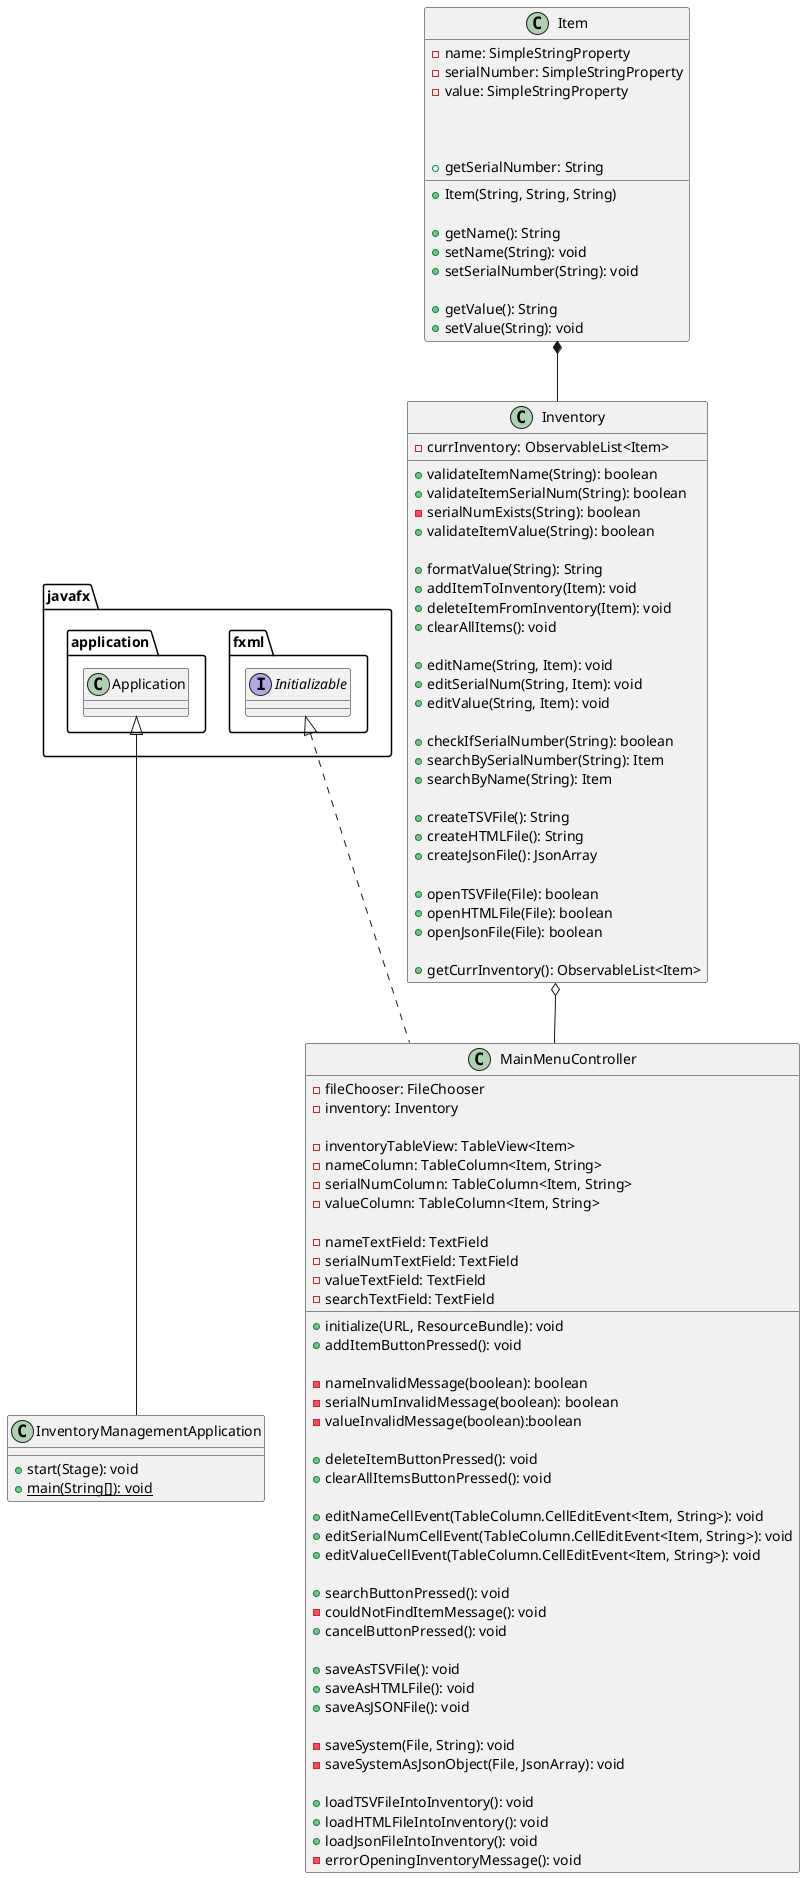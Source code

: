 /*
 *  UCF COP3330 Fall 2021 Application Assignment 2 Solution
 *  Copyright 2021 Zakaria Antifit
 */

@startuml
'https://plantuml.com/class-diagram

javafx.application.Application <|-- InventoryManagementApplication
class MainMenuController implements javafx.fxml.Initializable
Item *-- Inventory
Inventory o-- MainMenuController

class InventoryManagementApplication {
    + start(Stage): void
    + {static} main(String[]): void
}

class MainMenuController {
    - fileChooser: FileChooser
    - inventory: Inventory

    'FXML variables
    - inventoryTableView: TableView<Item>
    - nameColumn: TableColumn<Item, String>
    - serialNumColumn: TableColumn<Item, String>
    - valueColumn: TableColumn<Item, String>

    - nameTextField: TextField
    - serialNumTextField: TextField
    - valueTextField: TextField
    - searchTextField: TextField

    + initialize(URL, ResourceBundle): void
    + addItemButtonPressed(): void

    - nameInvalidMessage(boolean): boolean
    - serialNumInvalidMessage(boolean): boolean
    - valueInvalidMessage(boolean):boolean

    + deleteItemButtonPressed(): void
    + clearAllItemsButtonPressed(): void

    + editNameCellEvent(TableColumn.CellEditEvent<Item, String>): void
    + editSerialNumCellEvent(TableColumn.CellEditEvent<Item, String>): void
    + editValueCellEvent(TableColumn.CellEditEvent<Item, String>): void

    + searchButtonPressed(): void
    - couldNotFindItemMessage(): void
    + cancelButtonPressed(): void

    + saveAsTSVFile(): void
    + saveAsHTMLFile(): void
    + saveAsJSONFile(): void

    - saveSystem(File, String): void
    - saveSystemAsJsonObject(File, JsonArray): void

    + loadTSVFileIntoInventory(): void
    + loadHTMLFileIntoInventory(): void
    + loadJsonFileIntoInventory(): void
    - errorOpeningInventoryMessage(): void
}

class Inventory {
    - currInventory: ObservableList<Item>

    + validateItemName(String): boolean
    + validateItemSerialNum(String): boolean
    - serialNumExists(String): boolean
    + validateItemValue(String): boolean

    + formatValue(String): String
    + addItemToInventory(Item): void
    + deleteItemFromInventory(Item): void
    + clearAllItems(): void

    + editName(String, Item): void
    + editSerialNum(String, Item): void
    + editValue(String, Item): void

    + checkIfSerialNumber(String): boolean
    + searchBySerialNumber(String): Item
    + searchByName(String): Item

    + createTSVFile(): String
    + createHTMLFile(): String
    + createJsonFile(): JsonArray

    + openTSVFile(File): boolean
    + openHTMLFile(File): boolean
    + openJsonFile(File): boolean

    + getCurrInventory(): ObservableList<Item>
}

class Item {
    - name: SimpleStringProperty
    - serialNumber: SimpleStringProperty
    - value: SimpleStringProperty

    + Item(String, String, String)

    + getName(): String
    + setName(String): void

    + getSerialNumber: String
    + setSerialNumber(String): void

    + getValue(): String
    + setValue(String): void
}


@enduml